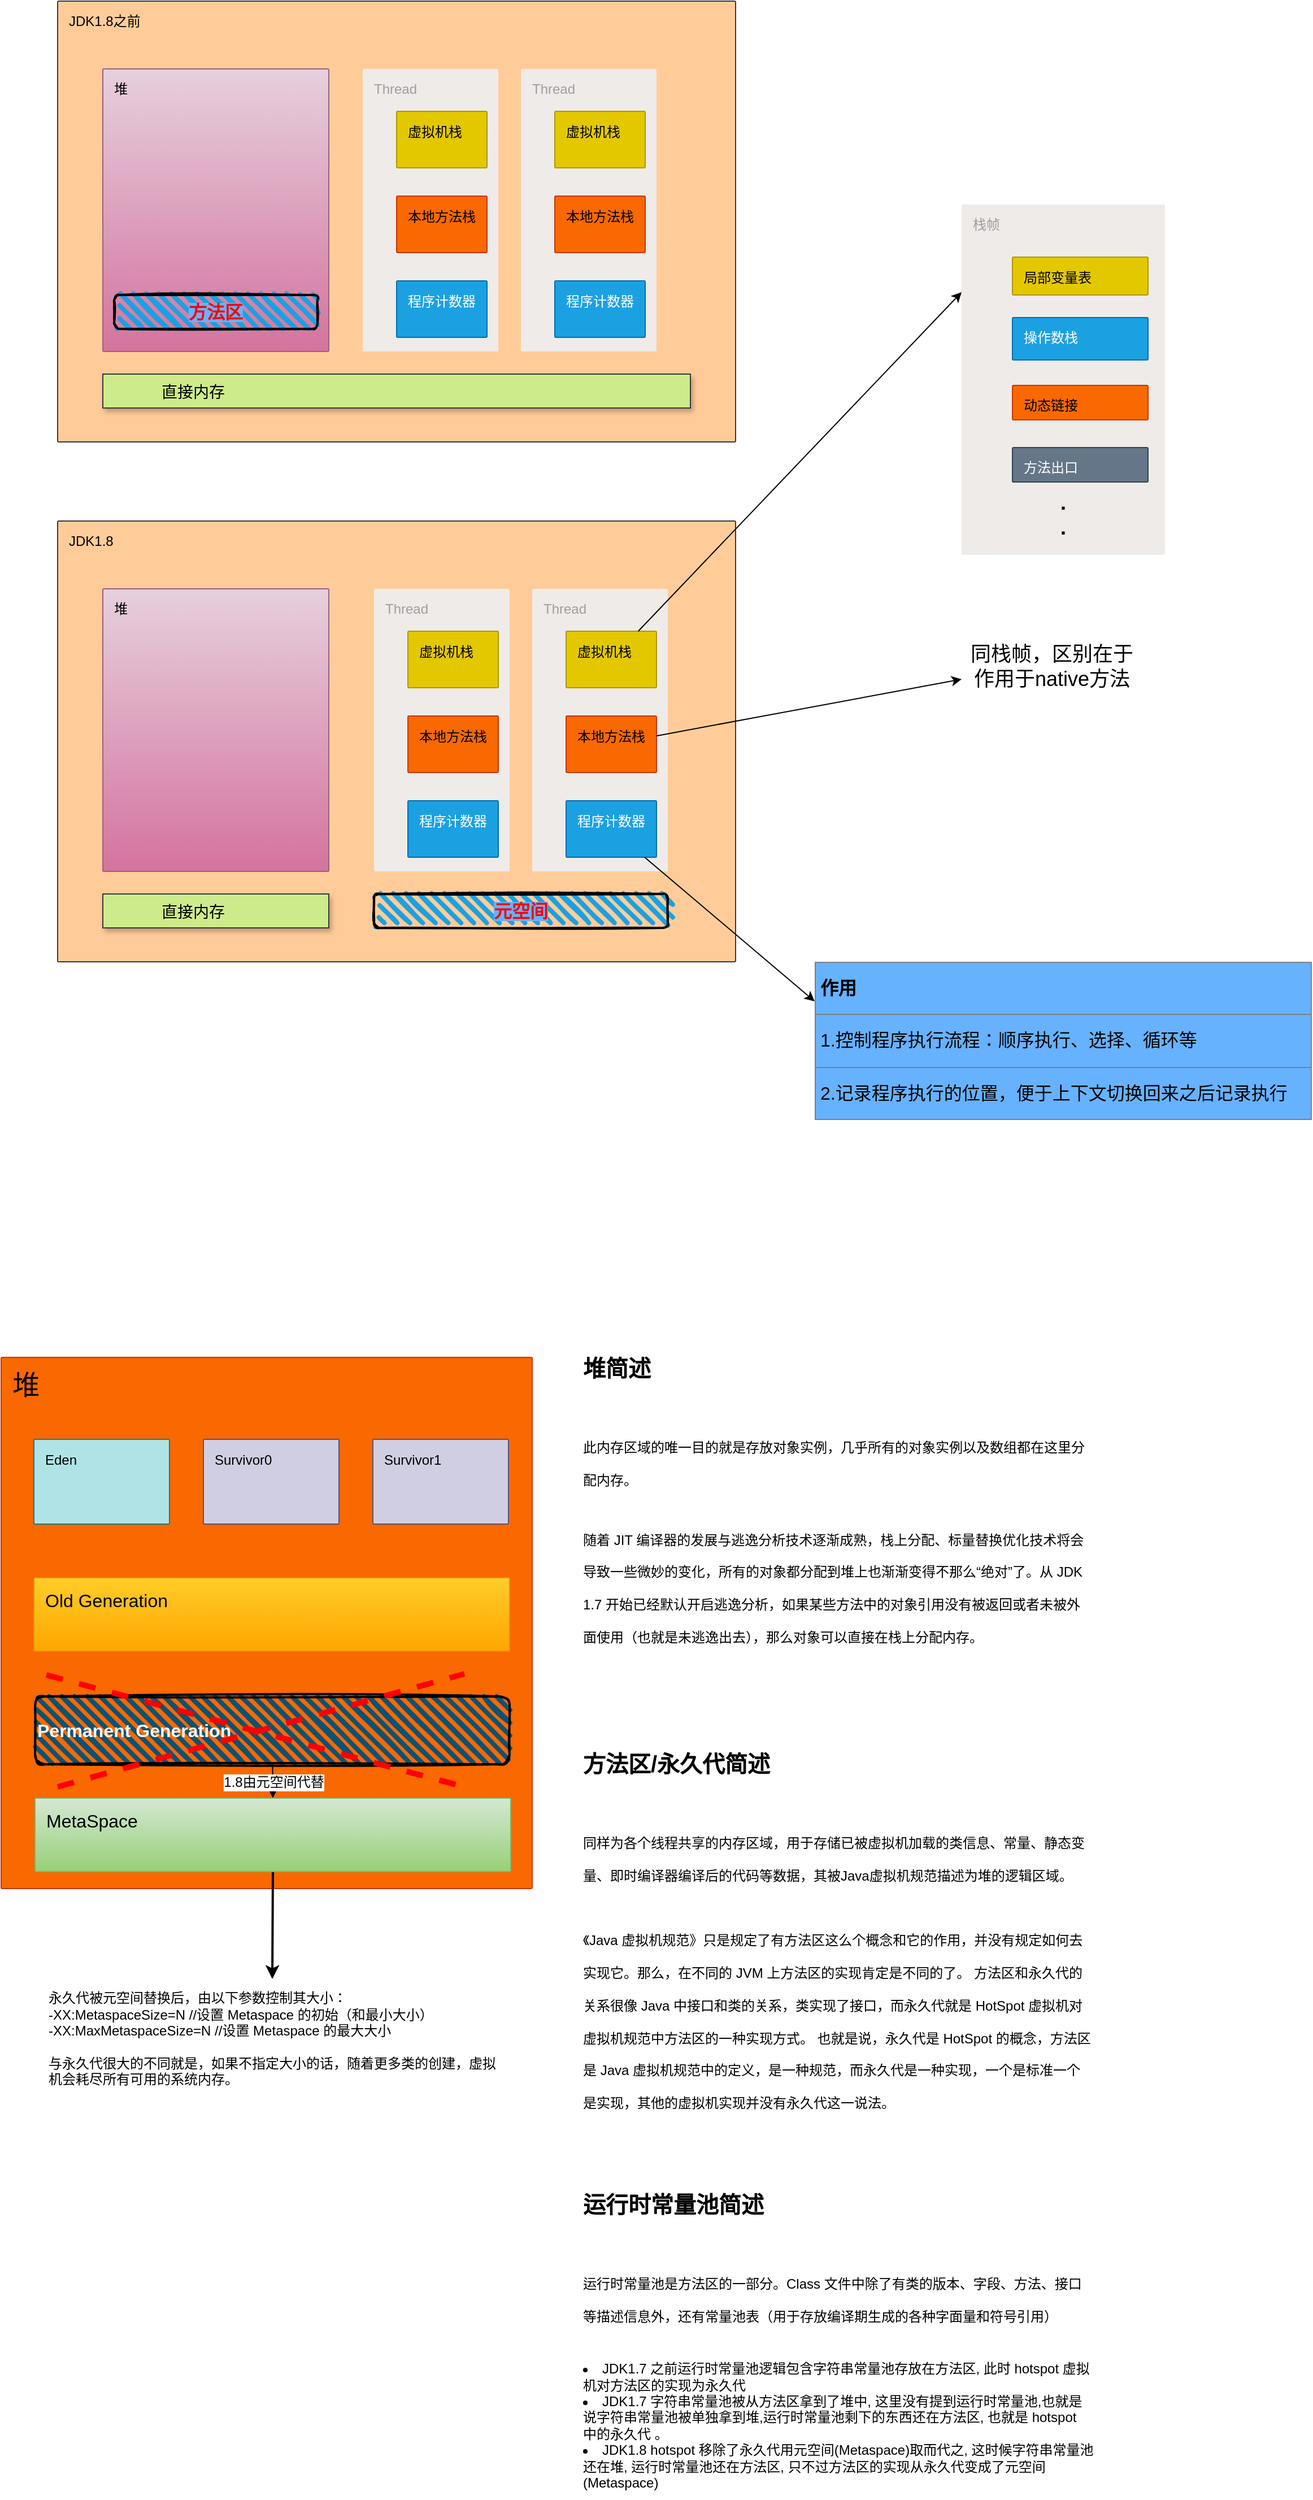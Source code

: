 <mxfile version="15.7.3" type="device"><diagram id="wFE0QG_FPsp0jaGvCLVb" name="Page-1"><mxGraphModel dx="1106" dy="875" grid="1" gridSize="10" guides="1" tooltips="1" connect="1" arrows="1" fold="1" page="1" pageScale="1" pageWidth="850" pageHeight="1100" math="0" shadow="0"><root><mxCell id="0"/><mxCell id="1" parent="0"/><mxCell id="5uZtYnrsiFiS5tWfOV4j-1" value="JDK1.8之前" style="sketch=0;points=[[0,0,0],[0.25,0,0],[0.5,0,0],[0.75,0,0],[1,0,0],[1,0.25,0],[1,0.5,0],[1,0.75,0],[1,1,0],[0.75,1,0],[0.5,1,0],[0.25,1,0],[0,1,0],[0,0.75,0],[0,0.5,0],[0,0.25,0]];rounded=1;absoluteArcSize=1;arcSize=2;html=1;strokeColor=#36393d;shadow=0;dashed=0;fontSize=12;align=left;verticalAlign=top;spacing=10;spacingTop=-4;fillColor=#ffcc99;" vertex="1" parent="1"><mxGeometry x="80" y="130" width="600" height="390" as="geometry"/></mxCell><mxCell id="5uZtYnrsiFiS5tWfOV4j-2" value="堆" style="sketch=0;points=[[0,0,0],[0.25,0,0],[0.5,0,0],[0.75,0,0],[1,0,0],[1,0.25,0],[1,0.5,0],[1,0.75,0],[1,1,0],[0.75,1,0],[0.5,1,0],[0.25,1,0],[0,1,0],[0,0.75,0],[0,0.5,0],[0,0.25,0]];rounded=1;absoluteArcSize=1;arcSize=2;html=1;strokeColor=#996185;gradientColor=#d5739d;shadow=0;dashed=0;fontSize=12;align=left;verticalAlign=top;spacing=10;spacingTop=-4;fillColor=#e6d0de;" vertex="1" parent="1"><mxGeometry x="120" y="190" width="200" height="250" as="geometry"/></mxCell><mxCell id="5uZtYnrsiFiS5tWfOV4j-6" value="直接内存" style="fillColor=#cdeb8b;strokeColor=#36393d;shadow=1;fontSize=14;align=left;spacingLeft=50;" vertex="1" parent="1"><mxGeometry x="120" y="460" width="520" height="30" as="geometry"/></mxCell><mxCell id="5uZtYnrsiFiS5tWfOV4j-8" value="JDK1.8" style="sketch=0;points=[[0,0,0],[0.25,0,0],[0.5,0,0],[0.75,0,0],[1,0,0],[1,0.25,0],[1,0.5,0],[1,0.75,0],[1,1,0],[0.75,1,0],[0.5,1,0],[0.25,1,0],[0,1,0],[0,0.75,0],[0,0.5,0],[0,0.25,0]];rounded=1;absoluteArcSize=1;arcSize=2;html=1;strokeColor=#36393d;shadow=0;dashed=0;fontSize=12;align=left;verticalAlign=top;spacing=10;spacingTop=-4;fillColor=#ffcc99;" vertex="1" parent="1"><mxGeometry x="80" y="590" width="600" height="390" as="geometry"/></mxCell><mxCell id="5uZtYnrsiFiS5tWfOV4j-9" value="堆" style="sketch=0;points=[[0,0,0],[0.25,0,0],[0.5,0,0],[0.75,0,0],[1,0,0],[1,0.25,0],[1,0.5,0],[1,0.75,0],[1,1,0],[0.75,1,0],[0.5,1,0],[0.25,1,0],[0,1,0],[0,0.75,0],[0,0.5,0],[0,0.25,0]];rounded=1;absoluteArcSize=1;arcSize=2;html=1;strokeColor=#996185;gradientColor=#d5739d;shadow=0;dashed=0;fontSize=12;align=left;verticalAlign=top;spacing=10;spacingTop=-4;fillColor=#e6d0de;" vertex="1" parent="1"><mxGeometry x="120" y="650" width="200" height="250" as="geometry"/></mxCell><mxCell id="5uZtYnrsiFiS5tWfOV4j-13" value="直接内存" style="fillColor=#cdeb8b;strokeColor=#36393d;shadow=1;fontSize=14;align=left;spacingLeft=50;" vertex="1" parent="1"><mxGeometry x="120" y="920" width="200" height="30" as="geometry"/></mxCell><mxCell id="5uZtYnrsiFiS5tWfOV4j-17" value="" style="group" vertex="1" connectable="0" parent="1"><mxGeometry x="350" y="190" width="120" height="250" as="geometry"/></mxCell><mxCell id="5uZtYnrsiFiS5tWfOV4j-16" value="Thread" style="sketch=0;points=[[0,0,0],[0.25,0,0],[0.5,0,0],[0.75,0,0],[1,0,0],[1,0.25,0],[1,0.5,0],[1,0.75,0],[1,1,0],[0.75,1,0],[0.5,1,0],[0.25,1,0],[0,1,0],[0,0.75,0],[0,0.5,0],[0,0.25,0]];rounded=1;absoluteArcSize=1;arcSize=2;html=1;strokeColor=none;gradientColor=none;shadow=0;dashed=0;fontSize=12;fontColor=#9E9E9E;align=left;verticalAlign=top;spacing=10;spacingTop=-4;fillColor=#EFEBE9;" vertex="1" parent="5uZtYnrsiFiS5tWfOV4j-17"><mxGeometry width="120" height="250" as="geometry"/></mxCell><mxCell id="5uZtYnrsiFiS5tWfOV4j-4" value="本地方法栈" style="sketch=0;points=[[0,0,0],[0.25,0,0],[0.5,0,0],[0.75,0,0],[1,0,0],[1,0.25,0],[1,0.5,0],[1,0.75,0],[1,1,0],[0.75,1,0],[0.5,1,0],[0.25,1,0],[0,1,0],[0,0.75,0],[0,0.5,0],[0,0.25,0]];rounded=1;absoluteArcSize=1;arcSize=2;html=1;strokeColor=#C73500;shadow=0;dashed=0;fontSize=12;fontColor=#000000;align=left;verticalAlign=top;spacing=10;spacingTop=-4;fillColor=#fa6800;" vertex="1" parent="5uZtYnrsiFiS5tWfOV4j-17"><mxGeometry x="30" y="112.5" width="80" height="50" as="geometry"/></mxCell><mxCell id="5uZtYnrsiFiS5tWfOV4j-5" value="程序计数器" style="sketch=0;points=[[0,0,0],[0.25,0,0],[0.5,0,0],[0.75,0,0],[1,0,0],[1,0.25,0],[1,0.5,0],[1,0.75,0],[1,1,0],[0.75,1,0],[0.5,1,0],[0.25,1,0],[0,1,0],[0,0.75,0],[0,0.5,0],[0,0.25,0]];rounded=1;absoluteArcSize=1;arcSize=2;html=1;strokeColor=#006EAF;shadow=0;dashed=0;fontSize=12;fontColor=#ffffff;align=left;verticalAlign=top;spacing=10;spacingTop=-4;fillColor=#1ba1e2;" vertex="1" parent="5uZtYnrsiFiS5tWfOV4j-17"><mxGeometry x="30" y="187.5" width="80" height="50" as="geometry"/></mxCell><mxCell id="5uZtYnrsiFiS5tWfOV4j-3" value="虚拟机栈" style="sketch=0;points=[[0,0,0],[0.25,0,0],[0.5,0,0],[0.75,0,0],[1,0,0],[1,0.25,0],[1,0.5,0],[1,0.75,0],[1,1,0],[0.75,1,0],[0.5,1,0],[0.25,1,0],[0,1,0],[0,0.75,0],[0,0.5,0],[0,0.25,0]];rounded=1;absoluteArcSize=1;arcSize=2;html=1;strokeColor=#B09500;shadow=0;dashed=0;fontSize=12;fontColor=#000000;align=left;verticalAlign=top;spacing=10;spacingTop=-4;fillColor=#e3c800;" vertex="1" parent="5uZtYnrsiFiS5tWfOV4j-17"><mxGeometry x="30" y="37.5" width="80" height="50" as="geometry"/></mxCell><mxCell id="5uZtYnrsiFiS5tWfOV4j-18" value="" style="group" vertex="1" connectable="0" parent="1"><mxGeometry x="490" y="190" width="120" height="250" as="geometry"/></mxCell><mxCell id="5uZtYnrsiFiS5tWfOV4j-19" value="Thread" style="sketch=0;points=[[0,0,0],[0.25,0,0],[0.5,0,0],[0.75,0,0],[1,0,0],[1,0.25,0],[1,0.5,0],[1,0.75,0],[1,1,0],[0.75,1,0],[0.5,1,0],[0.25,1,0],[0,1,0],[0,0.75,0],[0,0.5,0],[0,0.25,0]];rounded=1;absoluteArcSize=1;arcSize=2;html=1;strokeColor=none;gradientColor=none;shadow=0;dashed=0;fontSize=12;fontColor=#9E9E9E;align=left;verticalAlign=top;spacing=10;spacingTop=-4;fillColor=#EFEBE9;" vertex="1" parent="5uZtYnrsiFiS5tWfOV4j-18"><mxGeometry width="120" height="250" as="geometry"/></mxCell><mxCell id="5uZtYnrsiFiS5tWfOV4j-20" value="本地方法栈" style="sketch=0;points=[[0,0,0],[0.25,0,0],[0.5,0,0],[0.75,0,0],[1,0,0],[1,0.25,0],[1,0.5,0],[1,0.75,0],[1,1,0],[0.75,1,0],[0.5,1,0],[0.25,1,0],[0,1,0],[0,0.75,0],[0,0.5,0],[0,0.25,0]];rounded=1;absoluteArcSize=1;arcSize=2;html=1;strokeColor=#C73500;shadow=0;dashed=0;fontSize=12;fontColor=#000000;align=left;verticalAlign=top;spacing=10;spacingTop=-4;fillColor=#fa6800;" vertex="1" parent="5uZtYnrsiFiS5tWfOV4j-18"><mxGeometry x="30" y="112.5" width="80" height="50" as="geometry"/></mxCell><mxCell id="5uZtYnrsiFiS5tWfOV4j-21" value="程序计数器" style="sketch=0;points=[[0,0,0],[0.25,0,0],[0.5,0,0],[0.75,0,0],[1,0,0],[1,0.25,0],[1,0.5,0],[1,0.75,0],[1,1,0],[0.75,1,0],[0.5,1,0],[0.25,1,0],[0,1,0],[0,0.75,0],[0,0.5,0],[0,0.25,0]];rounded=1;absoluteArcSize=1;arcSize=2;html=1;strokeColor=#006EAF;shadow=0;dashed=0;fontSize=12;fontColor=#ffffff;align=left;verticalAlign=top;spacing=10;spacingTop=-4;fillColor=#1ba1e2;" vertex="1" parent="5uZtYnrsiFiS5tWfOV4j-18"><mxGeometry x="30" y="187.5" width="80" height="50" as="geometry"/></mxCell><object label="虚拟机栈" id="5uZtYnrsiFiS5tWfOV4j-22"><mxCell style="sketch=0;points=[[0,0,0],[0.25,0,0],[0.5,0,0],[0.75,0,0],[1,0,0],[1,0.25,0],[1,0.5,0],[1,0.75,0],[1,1,0],[0.75,1,0],[0.5,1,0],[0.25,1,0],[0,1,0],[0,0.75,0],[0,0.5,0],[0,0.25,0]];rounded=1;absoluteArcSize=1;arcSize=2;html=1;strokeColor=#B09500;shadow=0;dashed=0;fontSize=12;fontColor=#000000;align=left;verticalAlign=top;spacing=10;spacingTop=-4;fillColor=#e3c800;" vertex="1" parent="5uZtYnrsiFiS5tWfOV4j-18"><mxGeometry x="30" y="37.5" width="80" height="50" as="geometry"/></mxCell></object><mxCell id="5uZtYnrsiFiS5tWfOV4j-23" value="" style="group" vertex="1" connectable="0" parent="1"><mxGeometry x="360" y="650" width="120" height="250" as="geometry"/></mxCell><mxCell id="5uZtYnrsiFiS5tWfOV4j-24" value="Thread" style="sketch=0;points=[[0,0,0],[0.25,0,0],[0.5,0,0],[0.75,0,0],[1,0,0],[1,0.25,0],[1,0.5,0],[1,0.75,0],[1,1,0],[0.75,1,0],[0.5,1,0],[0.25,1,0],[0,1,0],[0,0.75,0],[0,0.5,0],[0,0.25,0]];rounded=1;absoluteArcSize=1;arcSize=2;html=1;strokeColor=none;gradientColor=none;shadow=0;dashed=0;fontSize=12;fontColor=#9E9E9E;align=left;verticalAlign=top;spacing=10;spacingTop=-4;fillColor=#EFEBE9;" vertex="1" parent="5uZtYnrsiFiS5tWfOV4j-23"><mxGeometry width="120" height="250" as="geometry"/></mxCell><mxCell id="5uZtYnrsiFiS5tWfOV4j-25" value="本地方法栈" style="sketch=0;points=[[0,0,0],[0.25,0,0],[0.5,0,0],[0.75,0,0],[1,0,0],[1,0.25,0],[1,0.5,0],[1,0.75,0],[1,1,0],[0.75,1,0],[0.5,1,0],[0.25,1,0],[0,1,0],[0,0.75,0],[0,0.5,0],[0,0.25,0]];rounded=1;absoluteArcSize=1;arcSize=2;html=1;strokeColor=#C73500;shadow=0;dashed=0;fontSize=12;fontColor=#000000;align=left;verticalAlign=top;spacing=10;spacingTop=-4;fillColor=#fa6800;" vertex="1" parent="5uZtYnrsiFiS5tWfOV4j-23"><mxGeometry x="30" y="112.5" width="80" height="50" as="geometry"/></mxCell><mxCell id="5uZtYnrsiFiS5tWfOV4j-26" value="程序计数器" style="sketch=0;points=[[0,0,0],[0.25,0,0],[0.5,0,0],[0.75,0,0],[1,0,0],[1,0.25,0],[1,0.5,0],[1,0.75,0],[1,1,0],[0.75,1,0],[0.5,1,0],[0.25,1,0],[0,1,0],[0,0.75,0],[0,0.5,0],[0,0.25,0]];rounded=1;absoluteArcSize=1;arcSize=2;html=1;strokeColor=#006EAF;shadow=0;dashed=0;fontSize=12;fontColor=#ffffff;align=left;verticalAlign=top;spacing=10;spacingTop=-4;fillColor=#1ba1e2;" vertex="1" parent="5uZtYnrsiFiS5tWfOV4j-23"><mxGeometry x="30" y="187.5" width="80" height="50" as="geometry"/></mxCell><mxCell id="5uZtYnrsiFiS5tWfOV4j-27" value="虚拟机栈" style="sketch=0;points=[[0,0,0],[0.25,0,0],[0.5,0,0],[0.75,0,0],[1,0,0],[1,0.25,0],[1,0.5,0],[1,0.75,0],[1,1,0],[0.75,1,0],[0.5,1,0],[0.25,1,0],[0,1,0],[0,0.75,0],[0,0.5,0],[0,0.25,0]];rounded=1;absoluteArcSize=1;arcSize=2;html=1;strokeColor=#B09500;shadow=0;dashed=0;fontSize=12;fontColor=#000000;align=left;verticalAlign=top;spacing=10;spacingTop=-4;fillColor=#e3c800;" vertex="1" parent="5uZtYnrsiFiS5tWfOV4j-23"><mxGeometry x="30" y="37.5" width="80" height="50" as="geometry"/></mxCell><mxCell id="5uZtYnrsiFiS5tWfOV4j-28" value="" style="group" vertex="1" connectable="0" parent="1"><mxGeometry x="500" y="650" width="120" height="250" as="geometry"/></mxCell><mxCell id="5uZtYnrsiFiS5tWfOV4j-29" value="Thread" style="sketch=0;points=[[0,0,0],[0.25,0,0],[0.5,0,0],[0.75,0,0],[1,0,0],[1,0.25,0],[1,0.5,0],[1,0.75,0],[1,1,0],[0.75,1,0],[0.5,1,0],[0.25,1,0],[0,1,0],[0,0.75,0],[0,0.5,0],[0,0.25,0]];rounded=1;absoluteArcSize=1;arcSize=2;html=1;strokeColor=none;gradientColor=none;shadow=0;dashed=0;fontSize=12;fontColor=#9E9E9E;align=left;verticalAlign=top;spacing=10;spacingTop=-4;fillColor=#EFEBE9;" vertex="1" parent="5uZtYnrsiFiS5tWfOV4j-28"><mxGeometry width="120" height="250" as="geometry"/></mxCell><mxCell id="5uZtYnrsiFiS5tWfOV4j-30" value="本地方法栈" style="sketch=0;points=[[0,0,0],[0.25,0,0],[0.5,0,0],[0.75,0,0],[1,0,0],[1,0.25,0],[1,0.5,0],[1,0.75,0],[1,1,0],[0.75,1,0],[0.5,1,0],[0.25,1,0],[0,1,0],[0,0.75,0],[0,0.5,0],[0,0.25,0]];rounded=1;absoluteArcSize=1;arcSize=2;html=1;strokeColor=#C73500;shadow=0;dashed=0;fontSize=12;fontColor=#000000;align=left;verticalAlign=top;spacing=10;spacingTop=-4;fillColor=#fa6800;" vertex="1" parent="5uZtYnrsiFiS5tWfOV4j-28"><mxGeometry x="30" y="112.5" width="80" height="50" as="geometry"/></mxCell><mxCell id="5uZtYnrsiFiS5tWfOV4j-31" value="程序计数器" style="sketch=0;points=[[0,0,0],[0.25,0,0],[0.5,0,0],[0.75,0,0],[1,0,0],[1,0.25,0],[1,0.5,0],[1,0.75,0],[1,1,0],[0.75,1,0],[0.5,1,0],[0.25,1,0],[0,1,0],[0,0.75,0],[0,0.5,0],[0,0.25,0]];rounded=1;absoluteArcSize=1;arcSize=2;html=1;strokeColor=#006EAF;shadow=0;dashed=0;fontSize=12;fontColor=#ffffff;align=left;verticalAlign=top;spacing=10;spacingTop=-4;fillColor=#1ba1e2;" vertex="1" parent="5uZtYnrsiFiS5tWfOV4j-28"><mxGeometry x="30" y="187.5" width="80" height="50" as="geometry"/></mxCell><mxCell id="5uZtYnrsiFiS5tWfOV4j-32" value="虚拟机栈" style="sketch=0;points=[[0,0,0],[0.25,0,0],[0.5,0,0],[0.75,0,0],[1,0,0],[1,0.25,0],[1,0.5,0],[1,0.75,0],[1,1,0],[0.75,1,0],[0.5,1,0],[0.25,1,0],[0,1,0],[0,0.75,0],[0,0.5,0],[0,0.25,0]];rounded=1;absoluteArcSize=1;arcSize=2;html=1;strokeColor=#B09500;shadow=0;dashed=0;fontSize=12;fontColor=#000000;align=left;verticalAlign=top;spacing=10;spacingTop=-4;fillColor=#e3c800;" vertex="1" parent="5uZtYnrsiFiS5tWfOV4j-28"><mxGeometry x="30" y="37.5" width="80" height="50" as="geometry"/></mxCell><mxCell id="5uZtYnrsiFiS5tWfOV4j-34" value="&lt;b&gt;&lt;font color=&quot;#ff0000&quot; style=&quot;background-color: rgb(102 , 178 , 255) ; font-size: 16px&quot;&gt;方法区&lt;/font&gt;&lt;/b&gt;" style="rounded=1;whiteSpace=wrap;html=1;strokeWidth=2;fillWeight=4;hachureGap=8;hachureAngle=45;fillColor=#1ba1e2;sketch=1;" vertex="1" parent="1"><mxGeometry x="130" y="390" width="180" height="30" as="geometry"/></mxCell><mxCell id="5uZtYnrsiFiS5tWfOV4j-35" value="&lt;b&gt;&lt;font color=&quot;#ff0000&quot; style=&quot;background-color: rgb(102 , 178 , 255) ; font-size: 16px&quot;&gt;元空间&lt;/font&gt;&lt;/b&gt;" style="rounded=1;whiteSpace=wrap;html=1;strokeWidth=2;fillWeight=4;hachureGap=8;hachureAngle=45;fillColor=#1ba1e2;sketch=1;" vertex="1" parent="1"><mxGeometry x="360" y="920" width="260" height="30" as="geometry"/></mxCell><mxCell id="5uZtYnrsiFiS5tWfOV4j-36" value="&lt;table border=&quot;1&quot; width=&quot;100%&quot; cellpadding=&quot;4&quot; style=&quot;width: 100% ; height: 100% ; border-collapse: collapse&quot;&gt;&lt;tbody&gt;&lt;tr&gt;&lt;th&gt;&lt;font color=&quot;#000000&quot;&gt;作用&lt;/font&gt;&lt;/th&gt;&lt;/tr&gt;&lt;tr&gt;&lt;td&gt;&lt;font color=&quot;#000000&quot;&gt;1.控制程序执行流程：顺序执行、选择、循环等&lt;/font&gt;&lt;/td&gt;&lt;/tr&gt;&lt;tr&gt;&lt;td&gt;&lt;font color=&quot;#000000&quot;&gt;2.记录程序执行的位置，便于上下文切换回来之后记录执行&lt;/font&gt;&lt;/td&gt;&lt;/tr&gt;&lt;/tbody&gt;&lt;/table&gt;" style="text;html=1;strokeColor=none;fillColor=none;overflow=fill;labelBackgroundColor=#66B2FF;fontSize=16;fontColor=#FF0000;align=left;" vertex="1" parent="1"><mxGeometry x="750" y="980" width="440" height="140" as="geometry"/></mxCell><mxCell id="5uZtYnrsiFiS5tWfOV4j-39" value="" style="group" vertex="1" connectable="0" parent="1"><mxGeometry x="880" y="310" width="180" height="310" as="geometry"/></mxCell><mxCell id="5uZtYnrsiFiS5tWfOV4j-40" value="栈帧" style="sketch=0;points=[[0,0,0],[0.25,0,0],[0.5,0,0],[0.75,0,0],[1,0,0],[1,0.25,0],[1,0.5,0],[1,0.75,0],[1,1,0],[0.75,1,0],[0.5,1,0],[0.25,1,0],[0,1,0],[0,0.75,0],[0,0.5,0],[0,0.25,0]];rounded=1;absoluteArcSize=1;arcSize=2;html=1;strokeColor=none;gradientColor=none;shadow=0;dashed=0;fontSize=12;fontColor=#9E9E9E;align=left;verticalAlign=top;spacing=10;spacingTop=-4;fillColor=#EFEBE9;" vertex="1" parent="5uZtYnrsiFiS5tWfOV4j-39"><mxGeometry width="180" height="310" as="geometry"/></mxCell><mxCell id="5uZtYnrsiFiS5tWfOV4j-41" value="动态链接" style="sketch=0;points=[[0,0,0],[0.25,0,0],[0.5,0,0],[0.75,0,0],[1,0,0],[1,0.25,0],[1,0.5,0],[1,0.75,0],[1,1,0],[0.75,1,0],[0.5,1,0],[0.25,1,0],[0,1,0],[0,0.75,0],[0,0.5,0],[0,0.25,0]];rounded=1;absoluteArcSize=1;arcSize=2;html=1;strokeColor=#C73500;shadow=0;dashed=0;fontSize=12;fontColor=#000000;align=left;verticalAlign=top;spacing=10;spacingTop=-4;fillColor=#fa6800;" vertex="1" parent="5uZtYnrsiFiS5tWfOV4j-39"><mxGeometry x="45" y="160" width="120" height="30.5" as="geometry"/></mxCell><mxCell id="5uZtYnrsiFiS5tWfOV4j-42" value="操作数栈" style="sketch=0;points=[[0,0,0],[0.25,0,0],[0.5,0,0],[0.75,0,0],[1,0,0],[1,0.25,0],[1,0.5,0],[1,0.75,0],[1,1,0],[0.75,1,0],[0.5,1,0],[0.25,1,0],[0,1,0],[0,0.75,0],[0,0.5,0],[0,0.25,0]];rounded=1;absoluteArcSize=1;arcSize=2;html=1;strokeColor=#006EAF;shadow=0;dashed=0;fontSize=12;fontColor=#ffffff;align=left;verticalAlign=top;spacing=10;spacingTop=-4;fillColor=#1ba1e2;" vertex="1" parent="5uZtYnrsiFiS5tWfOV4j-39"><mxGeometry x="45" y="100" width="120" height="37.5" as="geometry"/></mxCell><mxCell id="5uZtYnrsiFiS5tWfOV4j-43" value="局部变量表" style="sketch=0;points=[[0,0,0],[0.25,0,0],[0.5,0,0],[0.75,0,0],[1,0,0],[1,0.25,0],[1,0.5,0],[1,0.75,0],[1,1,0],[0.75,1,0],[0.5,1,0],[0.25,1,0],[0,1,0],[0,0.75,0],[0,0.5,0],[0,0.25,0]];rounded=1;absoluteArcSize=1;arcSize=2;html=1;strokeColor=#B09500;shadow=0;dashed=0;fontSize=12;fontColor=#000000;align=left;verticalAlign=top;spacing=10;spacingTop=-4;fillColor=#e3c800;" vertex="1" parent="5uZtYnrsiFiS5tWfOV4j-39"><mxGeometry x="45" y="46.5" width="120" height="33.5" as="geometry"/></mxCell><mxCell id="5uZtYnrsiFiS5tWfOV4j-46" value="方法出口" style="sketch=0;points=[[0,0,0],[0.25,0,0],[0.5,0,0],[0.75,0,0],[1,0,0],[1,0.25,0],[1,0.5,0],[1,0.75,0],[1,1,0],[0.75,1,0],[0.5,1,0],[0.25,1,0],[0,1,0],[0,0.75,0],[0,0.5,0],[0,0.25,0]];rounded=1;absoluteArcSize=1;arcSize=2;html=1;strokeColor=#314354;shadow=0;dashed=0;fontSize=12;fontColor=#ffffff;align=left;verticalAlign=top;spacing=10;spacingTop=-4;fillColor=#647687;" vertex="1" parent="5uZtYnrsiFiS5tWfOV4j-39"><mxGeometry x="45" y="215" width="120" height="30.5" as="geometry"/></mxCell><mxCell id="5uZtYnrsiFiS5tWfOV4j-47" value=".&lt;br style=&quot;font-size: 18px;&quot;&gt;." style="text;html=1;strokeColor=none;fillColor=none;align=center;verticalAlign=middle;whiteSpace=wrap;rounded=0;labelBackgroundColor=none;fontSize=18;fontColor=#000000;fontStyle=1" vertex="1" parent="5uZtYnrsiFiS5tWfOV4j-39"><mxGeometry x="60" y="260" width="60" height="30" as="geometry"/></mxCell><mxCell id="5uZtYnrsiFiS5tWfOV4j-44" style="rounded=0;orthogonalLoop=1;jettySize=auto;html=1;entryX=0;entryY=0.25;entryDx=0;entryDy=0;entryPerimeter=0;fontSize=16;fontColor=#000000;" edge="1" parent="1" source="5uZtYnrsiFiS5tWfOV4j-32" target="5uZtYnrsiFiS5tWfOV4j-40"><mxGeometry relative="1" as="geometry"/></mxCell><mxCell id="5uZtYnrsiFiS5tWfOV4j-45" style="edgeStyle=none;rounded=0;orthogonalLoop=1;jettySize=auto;html=1;entryX=0;entryY=0.25;entryDx=0;entryDy=0;fontSize=16;fontColor=#000000;" edge="1" parent="1" source="5uZtYnrsiFiS5tWfOV4j-31" target="5uZtYnrsiFiS5tWfOV4j-36"><mxGeometry relative="1" as="geometry"/></mxCell><mxCell id="5uZtYnrsiFiS5tWfOV4j-48" style="edgeStyle=none;rounded=0;orthogonalLoop=1;jettySize=auto;html=1;fontSize=18;fontColor=#000000;" edge="1" parent="1" source="5uZtYnrsiFiS5tWfOV4j-30"><mxGeometry relative="1" as="geometry"><mxPoint x="880" y="730" as="targetPoint"/></mxGeometry></mxCell><mxCell id="5uZtYnrsiFiS5tWfOV4j-49" value="同栈帧，区别在于作用于native方法" style="text;html=1;strokeColor=none;fillColor=none;align=center;verticalAlign=middle;whiteSpace=wrap;rounded=0;labelBackgroundColor=none;fontSize=18;fontColor=#000000;" vertex="1" parent="1"><mxGeometry x="880" y="708" width="160" height="22" as="geometry"/></mxCell><mxCell id="5uZtYnrsiFiS5tWfOV4j-50" value="&lt;font style=&quot;font-size: 24px&quot;&gt;堆&lt;/font&gt;" style="sketch=0;points=[[0,0,0],[0.25,0,0],[0.5,0,0],[0.75,0,0],[1,0,0],[1,0.25,0],[1,0.5,0],[1,0.75,0],[1,1,0],[0.75,1,0],[0.5,1,0],[0.25,1,0],[0,1,0],[0,0.75,0],[0,0.5,0],[0,0.25,0]];rounded=1;absoluteArcSize=1;arcSize=2;html=1;strokeColor=#C73500;shadow=0;dashed=0;fontSize=12;fontColor=#000000;align=left;verticalAlign=top;spacing=10;spacingTop=-4;fillColor=#fa6800;labelBackgroundColor=none;" vertex="1" parent="1"><mxGeometry x="30" y="1330" width="470" height="470" as="geometry"/></mxCell><mxCell id="5uZtYnrsiFiS5tWfOV4j-51" value="&lt;h1&gt;&lt;font style=&quot;font-size: 20px&quot;&gt;堆简述&lt;/font&gt;&lt;/h1&gt;&lt;p&gt;&lt;span style=&quot;text-align: justify&quot;&gt;&lt;font style=&quot;font-size: 12px&quot;&gt;此内存区域的唯一目的就是存放对象实例，几乎所有的对象实例以及数组都在这里分配内存。&lt;/font&gt;&lt;/span&gt;&lt;/p&gt;&lt;font style=&quot;font-size: 12px&quot;&gt;随着 JIT 编译器的发展与逃逸分析技术逐渐成熟，栈上分配、标量替换优化技术将会导致一些微妙的变化，所有的对象都分配到堆上也渐渐变得不那么“绝对”了。从 JDK 1.7 开始已经默认开启逃逸分析，如果某些方法中的对象引用没有被返回或者未被外面使用（也就是未逃逸出去），那么对象可以直接在栈上分配内存。&lt;br&gt;&lt;/font&gt;&lt;p style=&quot;font-size: 12px&quot;&gt;&lt;span style=&quot;text-align: justify&quot;&gt;&lt;font style=&quot;font-size: 12px&quot;&gt;&lt;br&gt;&lt;/font&gt;&lt;/span&gt;&lt;/p&gt;" style="text;html=1;strokeColor=none;fillColor=none;spacing=5;spacingTop=-20;whiteSpace=wrap;overflow=hidden;rounded=0;labelBackgroundColor=none;fontSize=24;fontColor=#000000;align=left;" vertex="1" parent="1"><mxGeometry x="540" y="1280" width="460" height="320" as="geometry"/></mxCell><mxCell id="5uZtYnrsiFiS5tWfOV4j-52" value="Eden" style="sketch=0;points=[[0,0,0],[0.25,0,0],[0.5,0,0],[0.75,0,0],[1,0,0],[1,0.25,0],[1,0.5,0],[1,0.75,0],[1,1,0],[0.75,1,0],[0.5,1,0],[0.25,1,0],[0,1,0],[0,0.75,0],[0,0.5,0],[0,0.25,0]];rounded=1;absoluteArcSize=1;arcSize=2;html=1;strokeColor=#0e8088;shadow=0;dashed=0;fontSize=12;align=left;verticalAlign=top;spacing=10;spacingTop=-4;fillColor=#b0e3e6;labelBackgroundColor=none;" vertex="1" parent="1"><mxGeometry x="59" y="1402.5" width="120" height="75" as="geometry"/></mxCell><mxCell id="5uZtYnrsiFiS5tWfOV4j-53" value="Survivor0" style="sketch=0;points=[[0,0,0],[0.25,0,0],[0.5,0,0],[0.75,0,0],[1,0,0],[1,0.25,0],[1,0.5,0],[1,0.75,0],[1,1,0],[0.75,1,0],[0.5,1,0],[0.25,1,0],[0,1,0],[0,0.75,0],[0,0.5,0],[0,0.25,0]];rounded=1;absoluteArcSize=1;arcSize=2;html=1;strokeColor=#56517e;shadow=0;dashed=0;fontSize=12;align=left;verticalAlign=top;spacing=10;spacingTop=-4;fillColor=#d0cee2;labelBackgroundColor=none;" vertex="1" parent="1"><mxGeometry x="209" y="1402.5" width="120" height="75" as="geometry"/></mxCell><mxCell id="5uZtYnrsiFiS5tWfOV4j-54" value="Survivor1" style="sketch=0;points=[[0,0,0],[0.25,0,0],[0.5,0,0],[0.75,0,0],[1,0,0],[1,0.25,0],[1,0.5,0],[1,0.75,0],[1,1,0],[0.75,1,0],[0.5,1,0],[0.25,1,0],[0,1,0],[0,0.75,0],[0,0.5,0],[0,0.25,0]];rounded=1;absoluteArcSize=1;arcSize=2;html=1;strokeColor=#56517e;shadow=0;dashed=0;fontSize=12;align=left;verticalAlign=top;spacing=10;spacingTop=-4;fillColor=#d0cee2;labelBackgroundColor=none;" vertex="1" parent="1"><mxGeometry x="359" y="1402.5" width="120" height="75" as="geometry"/></mxCell><mxCell id="5uZtYnrsiFiS5tWfOV4j-55" value="&lt;span style=&quot;font-size: 16px&quot;&gt;Old Generation&lt;/span&gt;" style="sketch=0;points=[[0,0,0],[0.25,0,0],[0.5,0,0],[0.75,0,0],[1,0,0],[1,0.25,0],[1,0.5,0],[1,0.75,0],[1,1,0],[0.75,1,0],[0.5,1,0],[0.25,1,0],[0,1,0],[0,0.75,0],[0,0.5,0],[0,0.25,0]];rounded=1;absoluteArcSize=1;arcSize=2;html=1;strokeColor=#d79b00;shadow=0;dashed=0;fontSize=12;align=left;verticalAlign=top;spacing=10;spacingTop=-4;fillColor=#ffcd28;labelBackgroundColor=none;gradientColor=#ffa500;" vertex="1" parent="1"><mxGeometry x="59" y="1525" width="421" height="65" as="geometry"/></mxCell><mxCell id="5uZtYnrsiFiS5tWfOV4j-60" style="edgeStyle=none;rounded=0;orthogonalLoop=1;jettySize=auto;html=1;entryX=0.5;entryY=0;entryDx=0;entryDy=0;entryPerimeter=0;fontSize=12;fontColor=#000000;" edge="1" parent="1" source="5uZtYnrsiFiS5tWfOV4j-57" target="5uZtYnrsiFiS5tWfOV4j-59"><mxGeometry relative="1" as="geometry"/></mxCell><mxCell id="5uZtYnrsiFiS5tWfOV4j-61" value="1.8由元空间代替" style="edgeLabel;html=1;align=center;verticalAlign=middle;resizable=0;points=[];fontSize=12;fontColor=#000000;" vertex="1" connectable="0" parent="5uZtYnrsiFiS5tWfOV4j-60"><mxGeometry x="0.023" relative="1" as="geometry"><mxPoint as="offset"/></mxGeometry></mxCell><mxCell id="5uZtYnrsiFiS5tWfOV4j-57" value="&lt;span style=&quot;font-size: 16px&quot;&gt;&lt;b&gt;&lt;font color=&quot;#fafafa&quot;&gt;Permanent Generation&lt;/font&gt;&lt;/b&gt;&lt;/span&gt;" style="rounded=1;whiteSpace=wrap;html=1;strokeWidth=2;fillWeight=4;hachureGap=8;hachureAngle=45;fillColor=#0E5273;sketch=1;labelBackgroundColor=none;fontSize=12;fontColor=#000000;align=left;" vertex="1" parent="1"><mxGeometry x="60" y="1630" width="420" height="60" as="geometry"/></mxCell><mxCell id="5uZtYnrsiFiS5tWfOV4j-70" style="edgeStyle=none;rounded=0;orthogonalLoop=1;jettySize=auto;html=1;exitX=0.5;exitY=1;exitDx=0;exitDy=0;exitPerimeter=0;entryX=0.5;entryY=0;entryDx=0;entryDy=0;fontSize=12;fontColor=#000000;strokeColor=#000000;strokeWidth=2;" edge="1" parent="1" source="5uZtYnrsiFiS5tWfOV4j-59" target="5uZtYnrsiFiS5tWfOV4j-69"><mxGeometry relative="1" as="geometry"/></mxCell><mxCell id="5uZtYnrsiFiS5tWfOV4j-59" value="&lt;span style=&quot;font-size: 16px&quot;&gt;MetaSpace&lt;/span&gt;" style="sketch=0;points=[[0,0,0],[0.25,0,0],[0.5,0,0],[0.75,0,0],[1,0,0],[1,0.25,0],[1,0.5,0],[1,0.75,0],[1,1,0],[0.75,1,0],[0.5,1,0],[0.25,1,0],[0,1,0],[0,0.75,0],[0,0.5,0],[0,0.25,0]];rounded=1;absoluteArcSize=1;arcSize=2;html=1;strokeColor=#82b366;shadow=0;dashed=0;fontSize=12;align=left;verticalAlign=top;spacing=10;spacingTop=-4;fillColor=#d5e8d4;labelBackgroundColor=none;gradientColor=#97d077;" vertex="1" parent="1"><mxGeometry x="60" y="1720" width="421" height="65" as="geometry"/></mxCell><mxCell id="5uZtYnrsiFiS5tWfOV4j-67" value="" style="group" vertex="1" connectable="0" parent="1"><mxGeometry x="70" y="1610" width="370" height="100" as="geometry"/></mxCell><mxCell id="5uZtYnrsiFiS5tWfOV4j-64" value="" style="endArrow=none;html=1;rounded=0;fontSize=12;fontColor=#000000;strokeWidth=5;strokeColor=#FF0000;dashed=1;" edge="1" parent="5uZtYnrsiFiS5tWfOV4j-67"><mxGeometry width="50" height="50" as="geometry"><mxPoint x="10" y="100" as="sourcePoint"/><mxPoint x="370" as="targetPoint"/></mxGeometry></mxCell><mxCell id="5uZtYnrsiFiS5tWfOV4j-65" value="" style="endArrow=none;html=1;rounded=0;fontSize=12;fontColor=#000000;strokeWidth=5;strokeColor=#FF0000;dashed=1;" edge="1" parent="5uZtYnrsiFiS5tWfOV4j-67"><mxGeometry width="50" height="50" as="geometry"><mxPoint y="1" as="sourcePoint"/><mxPoint x="370" y="100" as="targetPoint"/></mxGeometry></mxCell><mxCell id="5uZtYnrsiFiS5tWfOV4j-68" value="&lt;h1&gt;&lt;font style=&quot;font-size: 20px&quot;&gt;方法区/永久代简述&lt;/font&gt;&lt;/h1&gt;&lt;span style=&quot;font-size: 12px ; text-align: justify&quot;&gt;同样为各个线程共享的内存区域，用于存储&lt;/span&gt;&lt;span style=&quot;font-size: 12px ; text-align: justify&quot;&gt;已被虚拟机加载的类信息、常量、静态变量、即时编译器编译后的代码等数据，其被Java虚拟机规范描述为堆的逻辑区域。&lt;br&gt;&lt;/span&gt;&lt;br style=&quot;font-size: 12px ; text-align: justify&quot;&gt;&lt;span style=&quot;font-size: 12px ; text-align: justify&quot;&gt;《Java 虚拟机规范》只是规定了有方法区这么个概念和它的作用，并没有规定如何去实现它。那么，在不同的 JVM 上方法区的实现肯定是不同的了。&lt;/span&gt;&lt;span class=&quot;Apple-converted-space&quot; style=&quot;font-size: 12px ; text-align: justify&quot;&gt;&amp;nbsp;&lt;/span&gt;&lt;span style=&quot;font-size: 12px ; text-align: justify&quot;&gt;方法区和永久代的关系很像 Java 中接口和类的关系，类实现了接口，而永久代就是 HotSpot 虚拟机对虚拟机规范中方法区的一种实现方式。&lt;/span&gt;&lt;span class=&quot;Apple-converted-space&quot; style=&quot;font-size: 12px ; text-align: justify&quot;&gt;&amp;nbsp;&lt;/span&gt;&lt;span style=&quot;font-size: 12px ; text-align: justify&quot;&gt;也就是说，永久代是 HotSpot 的概念，方法区是 Java 虚拟机规范中的定义，是一种规范，而永久代是一种实现，一个是标准一个是实现，其他的虚拟机实现并没有永久代这一说法。&lt;/span&gt;&lt;span style=&quot;font-family: &amp;#34;georgia pro&amp;#34; , &amp;#34;crimson&amp;#34; , &amp;#34;georgia&amp;#34; , , &amp;#34;blinkmacsystemfont&amp;#34; , &amp;#34;segoe ui&amp;#34; , &amp;#34;roboto&amp;#34; , &amp;#34;oxygen&amp;#34; , &amp;#34;ubuntu&amp;#34; , &amp;#34;cantarell&amp;#34; , &amp;#34;fira sans&amp;#34; , &amp;#34;droid sans&amp;#34; , &amp;#34;helvetica neue&amp;#34; , &amp;#34;stheiti&amp;#34; , &amp;#34;microsoft yahei&amp;#34; , &amp;#34;simsun&amp;#34; , sans-serif ; font-size: 12px ; text-align: justify&quot;&gt;&lt;span style=&quot;font-family: &amp;#34;georgia pro&amp;#34; , &amp;#34;crimson&amp;#34; , &amp;#34;georgia&amp;#34; , , &amp;#34;blinkmacsystemfont&amp;#34; , &amp;#34;segoe ui&amp;#34; , &amp;#34;roboto&amp;#34; , &amp;#34;oxygen&amp;#34; , &amp;#34;ubuntu&amp;#34; , &amp;#34;cantarell&amp;#34; , &amp;#34;fira sans&amp;#34; , &amp;#34;droid sans&amp;#34; , &amp;#34;helvetica neue&amp;#34; , &amp;#34;stheiti&amp;#34; , &amp;#34;microsoft yahei&amp;#34; , &amp;#34;simsun&amp;#34; , sans-serif&quot;&gt;&lt;br&gt;&lt;br&gt;&lt;/span&gt;&lt;/span&gt;" style="text;html=1;strokeColor=none;fillColor=none;spacing=5;spacingTop=-20;whiteSpace=wrap;overflow=hidden;rounded=0;labelBackgroundColor=none;fontSize=24;fontColor=#000000;align=left;" vertex="1" parent="1"><mxGeometry x="540" y="1630" width="460" height="400" as="geometry"/></mxCell><mxCell id="5uZtYnrsiFiS5tWfOV4j-69" value="&lt;font style=&quot;font-size: 12px&quot;&gt;永久代被元空间替换后，由以下参数控制其大小：&lt;br&gt;&lt;/font&gt;&lt;div&gt;&lt;font style=&quot;font-size: 12px&quot;&gt;-XX:MetaspaceSize=N //设置 Metaspace 的初始（和最小大小）&lt;/font&gt;&lt;/div&gt;&lt;div&gt;&lt;font style=&quot;font-size: 12px&quot;&gt;-XX:MaxMetaspaceSize=N //设置 Metaspace 的最大大小&lt;/font&gt;&lt;/div&gt;&lt;div&gt;&lt;font style=&quot;font-size: 12px&quot;&gt;&lt;br&gt;&lt;/font&gt;&lt;/div&gt;&lt;div&gt;&lt;span style=&quot;font-family: &amp;#34;georgia pro&amp;#34; , &amp;#34;crimson&amp;#34; , &amp;#34;georgia&amp;#34; , , &amp;#34;blinkmacsystemfont&amp;#34; , &amp;#34;segoe ui&amp;#34; , &amp;#34;roboto&amp;#34; , &amp;#34;oxygen&amp;#34; , &amp;#34;ubuntu&amp;#34; , &amp;#34;cantarell&amp;#34; , &amp;#34;fira sans&amp;#34; , &amp;#34;droid sans&amp;#34; , &amp;#34;helvetica neue&amp;#34; , &amp;#34;stheiti&amp;#34; , &amp;#34;microsoft yahei&amp;#34; , &amp;#34;simsun&amp;#34; , sans-serif ; text-align: justify&quot;&gt;&lt;font style=&quot;font-size: 12px&quot;&gt;与永久代很大的不同就是，如果不指定大小的话，随着更多类的创建，虚拟机会耗尽所有可用的系统内存。&lt;/font&gt;&lt;/span&gt;&lt;br&gt;&lt;/div&gt;&lt;div&gt;&lt;br&gt;&lt;/div&gt;" style="text;html=1;strokeColor=none;fillColor=none;align=left;verticalAlign=middle;whiteSpace=wrap;rounded=0;labelBackgroundColor=none;fontSize=12;fontColor=#000000;" vertex="1" parent="1"><mxGeometry x="70" y="1880" width="400" height="120" as="geometry"/></mxCell><mxCell id="5uZtYnrsiFiS5tWfOV4j-71" value="&lt;h1&gt;&lt;font style=&quot;font-size: 20px&quot;&gt;运行时常量池简述&lt;/font&gt;&lt;/h1&gt;&lt;font style=&quot;font-size: 12px&quot;&gt;&lt;span style=&quot;font-family: &amp;#34;georgia pro&amp;#34; , &amp;#34;crimson&amp;#34; , &amp;#34;georgia&amp;#34; , , &amp;#34;blinkmacsystemfont&amp;#34; , &amp;#34;segoe ui&amp;#34; , &amp;#34;roboto&amp;#34; , &amp;#34;oxygen&amp;#34; , &amp;#34;ubuntu&amp;#34; , &amp;#34;cantarell&amp;#34; , &amp;#34;fira sans&amp;#34; , &amp;#34;droid sans&amp;#34; , &amp;#34;helvetica neue&amp;#34; , &amp;#34;stheiti&amp;#34; , &amp;#34;microsoft yahei&amp;#34; , &amp;#34;simsun&amp;#34; , sans-serif ; text-align: justify&quot;&gt;运行时常量池是方法区的一部分。Class 文件中除了有类的版本、字段、方法、接口等描述信息外，还有常量池表（用于存放编译期生成的各种字面量和符号引用）&lt;/span&gt;&lt;span style=&quot;text-align: justify&quot;&gt;&lt;br&gt;&lt;/span&gt;&lt;br style=&quot;text-align: justify&quot;&gt;&lt;/font&gt;&lt;li style=&quot;font-size: 12px&quot;&gt;&lt;font style=&quot;font-size: 12px&quot;&gt;JDK1.7 之前运行时常量池逻辑包含字符串常量池存放在方法区, 此时 hotspot 虚拟机对方法区的实现为永久代&lt;/font&gt;&lt;/li&gt;&lt;li style=&quot;font-size: 12px&quot;&gt;&lt;font style=&quot;font-size: 12px&quot;&gt;JDK1.7 字符串常量池被从方法区拿到了堆中, 这里没有提到运行时常量池,也就是说字符串常量池被单独拿到堆,运行时常量池剩下的东西还在方法区, 也就是 hotspot 中的永久代&lt;span class=&quot;Apple-converted-space&quot;&gt;&amp;nbsp;&lt;/span&gt;。&lt;/font&gt;&lt;/li&gt;&lt;li style=&quot;font-size: 12px&quot;&gt;&lt;font style=&quot;font-size: 12px&quot;&gt;JDK1.8 hotspot 移除了永久代用元空间(Metaspace)取而代之, 这时候字符串常量池还在堆, 运行时常量池还在方法区, 只不过方法区的实现从永久代变成了元空间(Metaspace)&lt;/font&gt;&lt;/li&gt;&lt;span style=&quot;font-family: &amp;#34;georgia pro&amp;#34; , &amp;#34;crimson&amp;#34; , &amp;#34;georgia&amp;#34; , , &amp;#34;blinkmacsystemfont&amp;#34; , &amp;#34;segoe ui&amp;#34; , &amp;#34;roboto&amp;#34; , &amp;#34;oxygen&amp;#34; , &amp;#34;ubuntu&amp;#34; , &amp;#34;cantarell&amp;#34; , &amp;#34;fira sans&amp;#34; , &amp;#34;droid sans&amp;#34; , &amp;#34;helvetica neue&amp;#34; , &amp;#34;stheiti&amp;#34; , &amp;#34;microsoft yahei&amp;#34; , &amp;#34;simsun&amp;#34; , sans-serif ; font-size: 12px ; text-align: justify&quot;&gt;&lt;span style=&quot;font-family: &amp;#34;georgia pro&amp;#34; , &amp;#34;crimson&amp;#34; , &amp;#34;georgia&amp;#34; , , &amp;#34;blinkmacsystemfont&amp;#34; , &amp;#34;segoe ui&amp;#34; , &amp;#34;roboto&amp;#34; , &amp;#34;oxygen&amp;#34; , &amp;#34;ubuntu&amp;#34; , &amp;#34;cantarell&amp;#34; , &amp;#34;fira sans&amp;#34; , &amp;#34;droid sans&amp;#34; , &amp;#34;helvetica neue&amp;#34; , &amp;#34;stheiti&amp;#34; , &amp;#34;microsoft yahei&amp;#34; , &amp;#34;simsun&amp;#34; , sans-serif&quot;&gt;&lt;br&gt;&lt;br&gt;&lt;/span&gt;&lt;/span&gt;" style="text;html=1;strokeColor=none;fillColor=none;spacing=5;spacingTop=-20;whiteSpace=wrap;overflow=hidden;rounded=0;labelBackgroundColor=none;fontSize=24;fontColor=#000000;align=left;" vertex="1" parent="1"><mxGeometry x="540" y="2020" width="460" height="320" as="geometry"/></mxCell></root></mxGraphModel></diagram></mxfile>